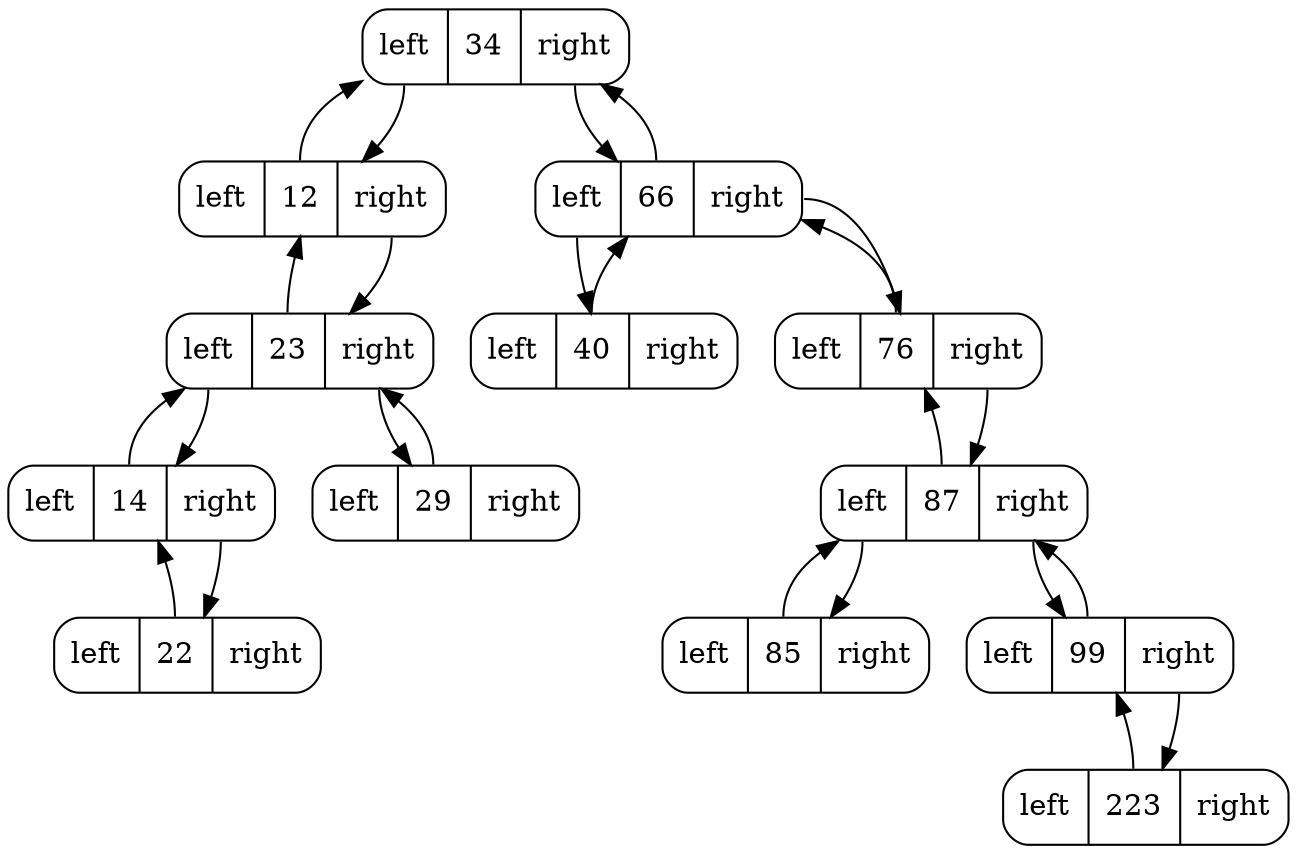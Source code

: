 digraph G{
"34"[label="<f0>left|<f1>34|<f2>right",shape=Mrecord]
"34":f0->"12"
"12"[label="<f0>left|<f1>12|<f2>right",shape=Mrecord]
"12":f2->"23"
"23"[label="<f0>left|<f1>23|<f2>right",shape=Mrecord]
"23":f0->"14"
"14"[label="<f0>left|<f1>14|<f2>right",shape=Mrecord]
"14":f2->"22"
"22"[label="<f0>left|<f1>22|<f2>right",shape=Mrecord]
"22":f1->"14"
"14":f1->"23"
"23":f2->"29"
"29"[label="<f0>left|<f1>29|<f2>right",shape=Mrecord]
"29":f1->"23"
"23":f1->"12"
"12":f1->"34"
"34":f2->"66"
"66"[label="<f0>left|<f1>66|<f2>right",shape=Mrecord]
"66":f0->"40"
"40"[label="<f0>left|<f1>40|<f2>right",shape=Mrecord]
"40":f1->"66"
"66":f2->"76"
"76"[label="<f0>left|<f1>76|<f2>right",shape=Mrecord]
"76":f2->"87"
"87"[label="<f0>left|<f1>87|<f2>right",shape=Mrecord]
"87":f0->"85"
"85"[label="<f0>left|<f1>85|<f2>right",shape=Mrecord]
"85":f1->"87"
"87":f2->"99"
"99"[label="<f0>left|<f1>99|<f2>right",shape=Mrecord]
"99":f2->"223"
"223"[label="<f0>left|<f1>223|<f2>right",shape=Mrecord]
"223":f1->"99"
"99":f1->"87"
"87":f1->"76"
"76":f1->"66"
"66":f1->"34"
}
